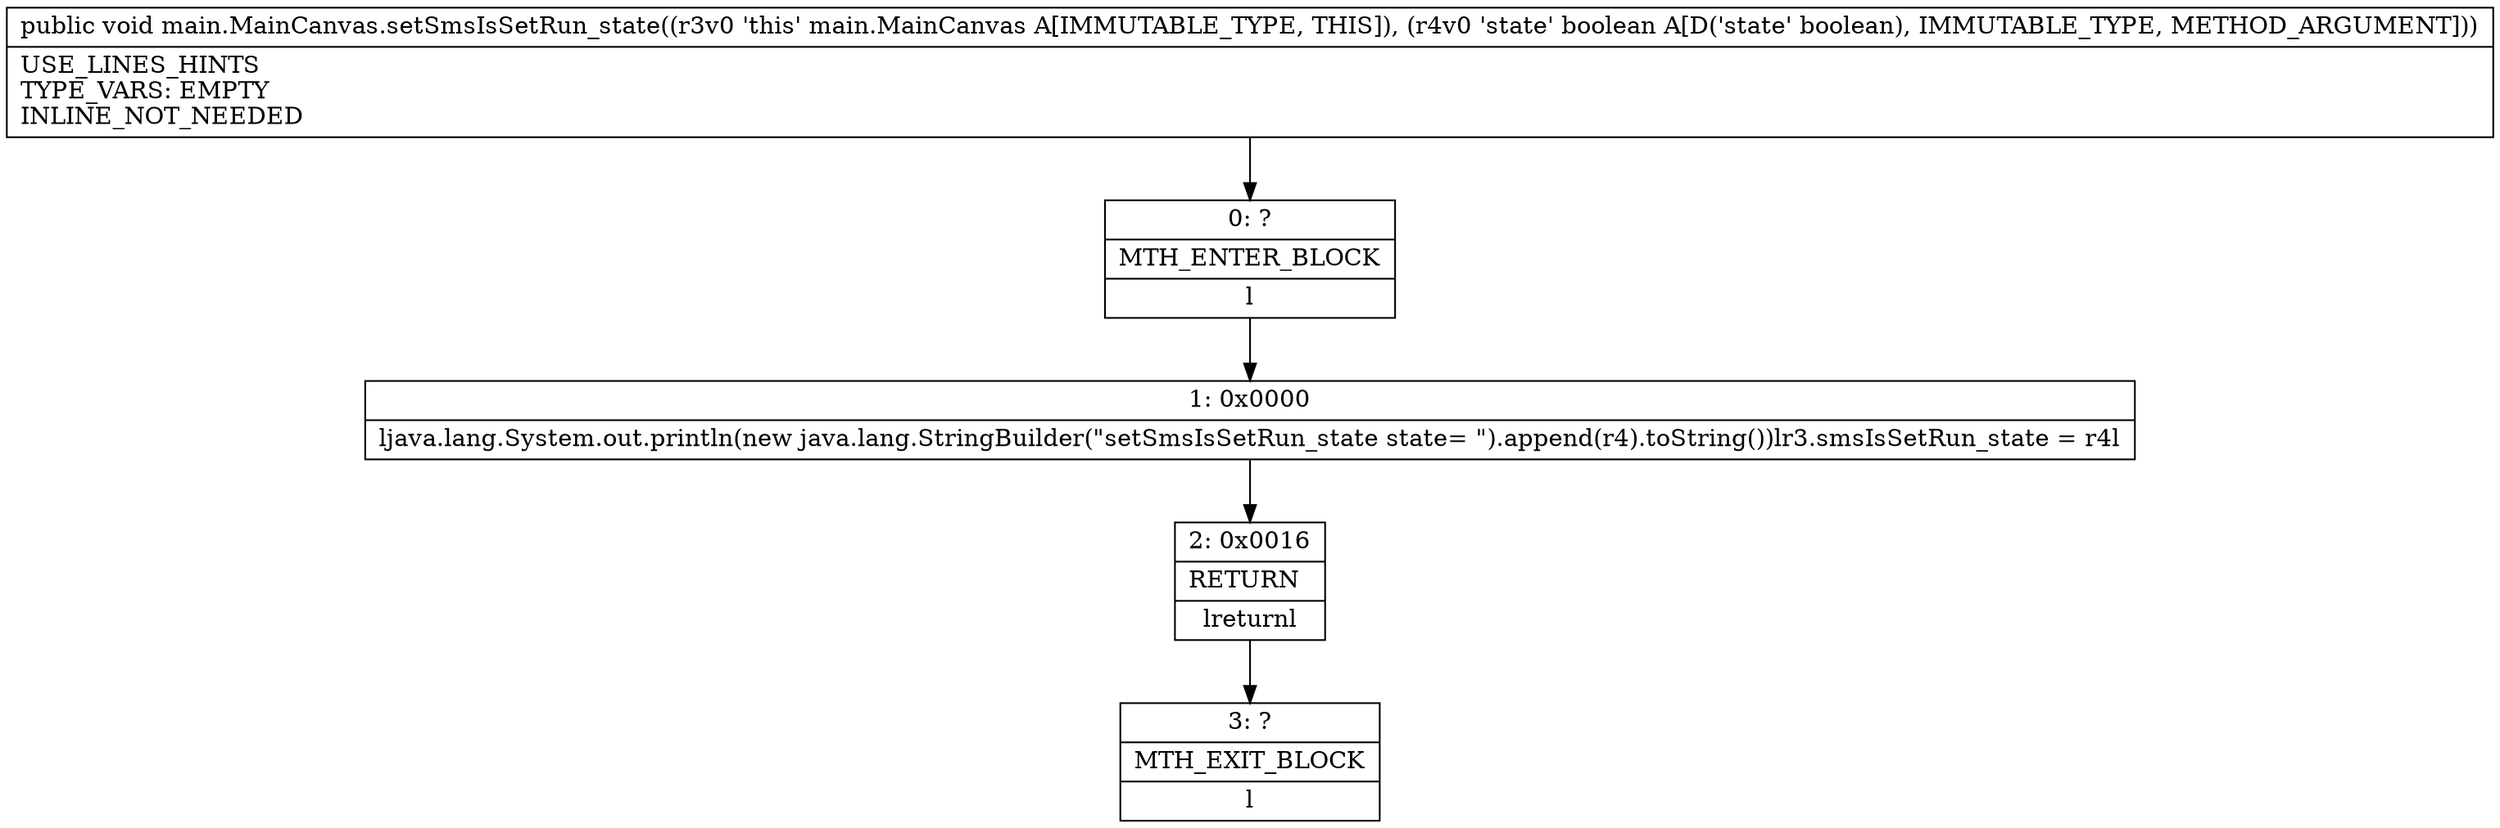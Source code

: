 digraph "CFG formain.MainCanvas.setSmsIsSetRun_state(Z)V" {
Node_0 [shape=record,label="{0\:\ ?|MTH_ENTER_BLOCK\l|l}"];
Node_1 [shape=record,label="{1\:\ 0x0000|ljava.lang.System.out.println(new java.lang.StringBuilder(\"setSmsIsSetRun_state state= \").append(r4).toString())lr3.smsIsSetRun_state = r4l}"];
Node_2 [shape=record,label="{2\:\ 0x0016|RETURN\l|lreturnl}"];
Node_3 [shape=record,label="{3\:\ ?|MTH_EXIT_BLOCK\l|l}"];
MethodNode[shape=record,label="{public void main.MainCanvas.setSmsIsSetRun_state((r3v0 'this' main.MainCanvas A[IMMUTABLE_TYPE, THIS]), (r4v0 'state' boolean A[D('state' boolean), IMMUTABLE_TYPE, METHOD_ARGUMENT]))  | USE_LINES_HINTS\lTYPE_VARS: EMPTY\lINLINE_NOT_NEEDED\l}"];
MethodNode -> Node_0;
Node_0 -> Node_1;
Node_1 -> Node_2;
Node_2 -> Node_3;
}

